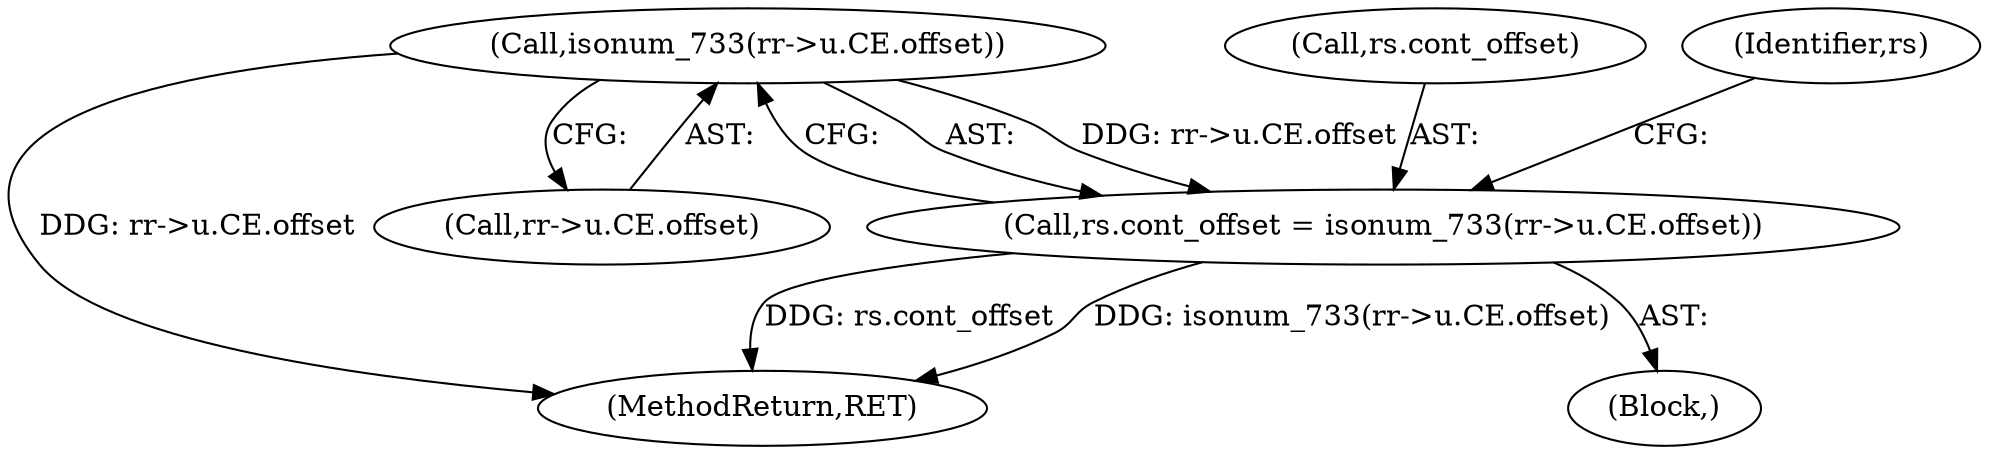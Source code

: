 digraph "0_linux_410dd3cf4c9b36f27ed4542ee18b1af5e68645a4_2@pointer" {
"1000278" [label="(Call,isonum_733(rr->u.CE.offset))"];
"1000274" [label="(Call,rs.cont_offset = isonum_733(rr->u.CE.offset))"];
"1000233" [label="(Block,)"];
"1001007" [label="(MethodReturn,RET)"];
"1000278" [label="(Call,isonum_733(rr->u.CE.offset))"];
"1000279" [label="(Call,rr->u.CE.offset)"];
"1000275" [label="(Call,rs.cont_offset)"];
"1000274" [label="(Call,rs.cont_offset = isonum_733(rr->u.CE.offset))"];
"1000288" [label="(Identifier,rs)"];
"1000278" -> "1000274"  [label="AST: "];
"1000278" -> "1000279"  [label="CFG: "];
"1000279" -> "1000278"  [label="AST: "];
"1000274" -> "1000278"  [label="CFG: "];
"1000278" -> "1001007"  [label="DDG: rr->u.CE.offset"];
"1000278" -> "1000274"  [label="DDG: rr->u.CE.offset"];
"1000274" -> "1000233"  [label="AST: "];
"1000275" -> "1000274"  [label="AST: "];
"1000288" -> "1000274"  [label="CFG: "];
"1000274" -> "1001007"  [label="DDG: rs.cont_offset"];
"1000274" -> "1001007"  [label="DDG: isonum_733(rr->u.CE.offset)"];
}
